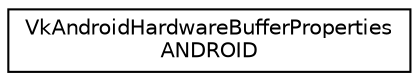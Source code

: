 digraph "Graphical Class Hierarchy"
{
 // LATEX_PDF_SIZE
  edge [fontname="Helvetica",fontsize="10",labelfontname="Helvetica",labelfontsize="10"];
  node [fontname="Helvetica",fontsize="10",shape=record];
  rankdir="LR";
  Node0 [label="VkAndroidHardwareBufferProperties\lANDROID",height=0.2,width=0.4,color="black", fillcolor="white", style="filled",URL="$d0/d6e/structVkAndroidHardwareBufferPropertiesANDROID.html",tooltip=" "];
}
